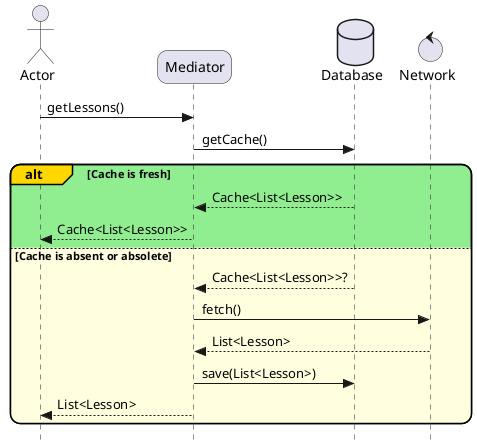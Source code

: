 @startuml
skinparam roundcorner 20
skinparam style strictuml

actor       Actor
participant Mediator
database    Database
control Network

Actor -> Mediator : getLessons()
Mediator -> Database : getCache()
alt#Gold #LightGreen Cache is fresh
    Database --> Mediator: Cache<List<Lesson>>
    Mediator --> Actor: Cache<List<Lesson>>
else #LightYellow Cache is absent or absolete
    Database --> Mediator : Cache<List<Lesson>>?
    Mediator -> Network : fetch()
    Network --> Mediator : List<Lesson>
    Mediator -> Database : save(List<Lesson>)
    Mediator --> Actor: List<Lesson>
end
@enduml